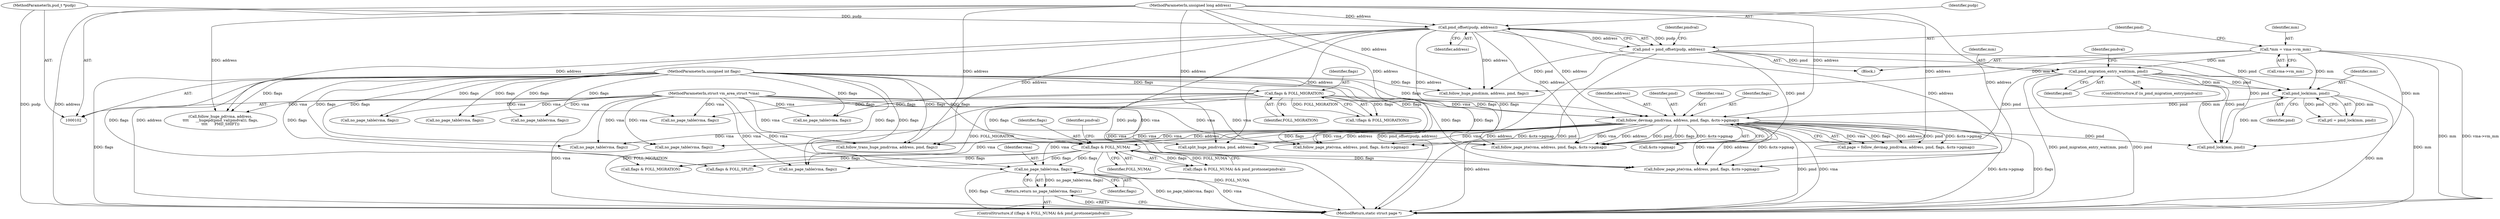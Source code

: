 digraph "0_linux_6b3a707736301c2128ca85ce85fb13f60b5e350a_5@pointer" {
"1000275" [label="(Call,no_page_table(vma, flags))"];
"1000237" [label="(Call,follow_devmap_pmd(vma, address, pmd, flags, &ctx->pgmap))"];
"1000103" [label="(MethodParameterIn,struct vm_area_struct *vma)"];
"1000121" [label="(Call,pmd_offset(pudp, address))"];
"1000105" [label="(MethodParameterIn,pud_t *pudp)"];
"1000104" [label="(MethodParameterIn,unsigned long address)"];
"1000232" [label="(Call,pmd_lock(mm, pmd))"];
"1000114" [label="(Call,*mm = vma->vm_mm)"];
"1000210" [label="(Call,pmd_migration_entry_wait(mm, pmd))"];
"1000119" [label="(Call,pmd = pmd_offset(pudp, address))"];
"1000194" [label="(Call,flags & FOLL_MIGRATION)"];
"1000106" [label="(MethodParameterIn,unsigned int flags)"];
"1000269" [label="(Call,flags & FOLL_NUMA)"];
"1000274" [label="(Return,return no_page_table(vma, flags);)"];
"1000275" [label="(Call,no_page_table(vma, flags))"];
"1000123" [label="(Identifier,address)"];
"1000267" [label="(ControlStructure,if ((flags & FOLL_NUMA) && pmd_protnone(pmdval)))"];
"1000242" [label="(Call,&ctx->pgmap)"];
"1000182" [label="(Call,no_page_table(vma, flags))"];
"1000169" [label="(Call,follow_huge_pd(vma, address,\n\t\t\t\t      __hugepd(pmd_val(pmdval)), flags,\n\t\t\t\t      PMD_SHIFT))"];
"1000269" [label="(Call,flags & FOLL_NUMA)"];
"1000276" [label="(Identifier,vma)"];
"1000103" [label="(MethodParameterIn,struct vm_area_struct *vma)"];
"1000233" [label="(Identifier,mm)"];
"1000104" [label="(MethodParameterIn,unsigned long address)"];
"1000237" [label="(Call,follow_devmap_pmd(vma, address, pmd, flags, &ctx->pgmap))"];
"1000308" [label="(Call,flags & FOLL_MIGRATION)"];
"1000120" [label="(Identifier,pmd)"];
"1000210" [label="(Call,pmd_migration_entry_wait(mm, pmd))"];
"1000106" [label="(MethodParameterIn,unsigned int flags)"];
"1000198" [label="(Call,no_page_table(vma, flags))"];
"1000194" [label="(Call,flags & FOLL_MIGRATION)"];
"1000214" [label="(Identifier,pmdval)"];
"1000115" [label="(Identifier,mm)"];
"1000125" [label="(Identifier,pmdval)"];
"1000121" [label="(Call,pmd_offset(pudp, address))"];
"1000239" [label="(Identifier,address)"];
"1000195" [label="(Identifier,flags)"];
"1000358" [label="(Call,split_huge_pmd(vma, pmd, address))"];
"1000425" [label="(MethodReturn,static struct page *)"];
"1000329" [label="(Call,follow_page_pte(vma, address, pmd, flags, &ctx->pgmap))"];
"1000222" [label="(Call,no_page_table(vma, flags))"];
"1000240" [label="(Identifier,pmd)"];
"1000158" [label="(Call,no_page_table(vma, flags))"];
"1000114" [label="(Call,*mm = vma->vm_mm)"];
"1000234" [label="(Identifier,pmd)"];
"1000196" [label="(Identifier,FOLL_MIGRATION)"];
"1000339" [label="(Call,flags & FOLL_SPLIT)"];
"1000230" [label="(Call,ptl = pmd_lock(mm, pmd))"];
"1000212" [label="(Identifier,pmd)"];
"1000271" [label="(Identifier,FOLL_NUMA)"];
"1000390" [label="(Call,no_page_table(vma, flags))"];
"1000122" [label="(Identifier,pudp)"];
"1000105" [label="(MethodParameterIn,pud_t *pudp)"];
"1000133" [label="(Call,no_page_table(vma, flags))"];
"1000238" [label="(Identifier,vma)"];
"1000277" [label="(Identifier,flags)"];
"1000398" [label="(Call,follow_page_pte(vma, address, pmd, flags, &ctx->pgmap))"];
"1000211" [label="(Identifier,mm)"];
"1000258" [label="(Call,follow_page_pte(vma, address, pmd, flags, &ctx->pgmap))"];
"1000119" [label="(Call,pmd = pmd_offset(pudp, address))"];
"1000241" [label="(Identifier,flags)"];
"1000293" [label="(Call,no_page_table(vma, flags))"];
"1000116" [label="(Call,vma->vm_mm)"];
"1000108" [label="(Block,)"];
"1000312" [label="(Call,no_page_table(vma, flags))"];
"1000273" [label="(Identifier,pmdval)"];
"1000148" [label="(Call,follow_huge_pmd(mm, address, pmd, flags))"];
"1000268" [label="(Call,(flags & FOLL_NUMA) && pmd_protnone(pmdval))"];
"1000409" [label="(Call,follow_trans_huge_pmd(vma, address, pmd, flags))"];
"1000193" [label="(Call,!(flags & FOLL_MIGRATION))"];
"1000207" [label="(ControlStructure,if (is_pmd_migration_entry(pmdval)))"];
"1000232" [label="(Call,pmd_lock(mm, pmd))"];
"1000274" [label="(Return,return no_page_table(vma, flags);)"];
"1000281" [label="(Call,pmd_lock(mm, pmd))"];
"1000270" [label="(Identifier,flags)"];
"1000235" [label="(Call,page = follow_devmap_pmd(vma, address, pmd, flags, &ctx->pgmap))"];
"1000275" -> "1000274"  [label="AST: "];
"1000275" -> "1000277"  [label="CFG: "];
"1000276" -> "1000275"  [label="AST: "];
"1000277" -> "1000275"  [label="AST: "];
"1000274" -> "1000275"  [label="CFG: "];
"1000275" -> "1000425"  [label="DDG: no_page_table(vma, flags)"];
"1000275" -> "1000425"  [label="DDG: vma"];
"1000275" -> "1000425"  [label="DDG: flags"];
"1000275" -> "1000274"  [label="DDG: no_page_table(vma, flags)"];
"1000237" -> "1000275"  [label="DDG: vma"];
"1000103" -> "1000275"  [label="DDG: vma"];
"1000269" -> "1000275"  [label="DDG: flags"];
"1000106" -> "1000275"  [label="DDG: flags"];
"1000237" -> "1000235"  [label="AST: "];
"1000237" -> "1000242"  [label="CFG: "];
"1000238" -> "1000237"  [label="AST: "];
"1000239" -> "1000237"  [label="AST: "];
"1000240" -> "1000237"  [label="AST: "];
"1000241" -> "1000237"  [label="AST: "];
"1000242" -> "1000237"  [label="AST: "];
"1000235" -> "1000237"  [label="CFG: "];
"1000237" -> "1000425"  [label="DDG: address"];
"1000237" -> "1000425"  [label="DDG: pmd"];
"1000237" -> "1000425"  [label="DDG: vma"];
"1000237" -> "1000425"  [label="DDG: &ctx->pgmap"];
"1000237" -> "1000425"  [label="DDG: flags"];
"1000237" -> "1000235"  [label="DDG: vma"];
"1000237" -> "1000235"  [label="DDG: flags"];
"1000237" -> "1000235"  [label="DDG: address"];
"1000237" -> "1000235"  [label="DDG: pmd"];
"1000237" -> "1000235"  [label="DDG: &ctx->pgmap"];
"1000103" -> "1000237"  [label="DDG: vma"];
"1000121" -> "1000237"  [label="DDG: address"];
"1000104" -> "1000237"  [label="DDG: address"];
"1000232" -> "1000237"  [label="DDG: pmd"];
"1000194" -> "1000237"  [label="DDG: flags"];
"1000106" -> "1000237"  [label="DDG: flags"];
"1000237" -> "1000258"  [label="DDG: vma"];
"1000237" -> "1000258"  [label="DDG: address"];
"1000237" -> "1000258"  [label="DDG: pmd"];
"1000237" -> "1000258"  [label="DDG: flags"];
"1000237" -> "1000258"  [label="DDG: &ctx->pgmap"];
"1000237" -> "1000269"  [label="DDG: flags"];
"1000237" -> "1000281"  [label="DDG: pmd"];
"1000237" -> "1000293"  [label="DDG: vma"];
"1000237" -> "1000312"  [label="DDG: vma"];
"1000237" -> "1000329"  [label="DDG: vma"];
"1000237" -> "1000329"  [label="DDG: address"];
"1000237" -> "1000329"  [label="DDG: &ctx->pgmap"];
"1000237" -> "1000358"  [label="DDG: vma"];
"1000237" -> "1000358"  [label="DDG: address"];
"1000237" -> "1000390"  [label="DDG: vma"];
"1000237" -> "1000398"  [label="DDG: vma"];
"1000237" -> "1000398"  [label="DDG: address"];
"1000237" -> "1000398"  [label="DDG: &ctx->pgmap"];
"1000237" -> "1000409"  [label="DDG: vma"];
"1000237" -> "1000409"  [label="DDG: address"];
"1000103" -> "1000102"  [label="AST: "];
"1000103" -> "1000425"  [label="DDG: vma"];
"1000103" -> "1000133"  [label="DDG: vma"];
"1000103" -> "1000158"  [label="DDG: vma"];
"1000103" -> "1000169"  [label="DDG: vma"];
"1000103" -> "1000182"  [label="DDG: vma"];
"1000103" -> "1000198"  [label="DDG: vma"];
"1000103" -> "1000222"  [label="DDG: vma"];
"1000103" -> "1000258"  [label="DDG: vma"];
"1000103" -> "1000293"  [label="DDG: vma"];
"1000103" -> "1000312"  [label="DDG: vma"];
"1000103" -> "1000329"  [label="DDG: vma"];
"1000103" -> "1000358"  [label="DDG: vma"];
"1000103" -> "1000390"  [label="DDG: vma"];
"1000103" -> "1000398"  [label="DDG: vma"];
"1000103" -> "1000409"  [label="DDG: vma"];
"1000121" -> "1000119"  [label="AST: "];
"1000121" -> "1000123"  [label="CFG: "];
"1000122" -> "1000121"  [label="AST: "];
"1000123" -> "1000121"  [label="AST: "];
"1000119" -> "1000121"  [label="CFG: "];
"1000121" -> "1000425"  [label="DDG: address"];
"1000121" -> "1000425"  [label="DDG: pudp"];
"1000121" -> "1000119"  [label="DDG: pudp"];
"1000121" -> "1000119"  [label="DDG: address"];
"1000105" -> "1000121"  [label="DDG: pudp"];
"1000104" -> "1000121"  [label="DDG: address"];
"1000121" -> "1000148"  [label="DDG: address"];
"1000121" -> "1000169"  [label="DDG: address"];
"1000121" -> "1000258"  [label="DDG: address"];
"1000121" -> "1000329"  [label="DDG: address"];
"1000121" -> "1000358"  [label="DDG: address"];
"1000121" -> "1000398"  [label="DDG: address"];
"1000121" -> "1000409"  [label="DDG: address"];
"1000105" -> "1000102"  [label="AST: "];
"1000105" -> "1000425"  [label="DDG: pudp"];
"1000104" -> "1000102"  [label="AST: "];
"1000104" -> "1000425"  [label="DDG: address"];
"1000104" -> "1000148"  [label="DDG: address"];
"1000104" -> "1000169"  [label="DDG: address"];
"1000104" -> "1000258"  [label="DDG: address"];
"1000104" -> "1000329"  [label="DDG: address"];
"1000104" -> "1000358"  [label="DDG: address"];
"1000104" -> "1000398"  [label="DDG: address"];
"1000104" -> "1000409"  [label="DDG: address"];
"1000232" -> "1000230"  [label="AST: "];
"1000232" -> "1000234"  [label="CFG: "];
"1000233" -> "1000232"  [label="AST: "];
"1000234" -> "1000232"  [label="AST: "];
"1000230" -> "1000232"  [label="CFG: "];
"1000232" -> "1000425"  [label="DDG: mm"];
"1000232" -> "1000230"  [label="DDG: mm"];
"1000232" -> "1000230"  [label="DDG: pmd"];
"1000114" -> "1000232"  [label="DDG: mm"];
"1000210" -> "1000232"  [label="DDG: mm"];
"1000210" -> "1000232"  [label="DDG: pmd"];
"1000119" -> "1000232"  [label="DDG: pmd"];
"1000232" -> "1000281"  [label="DDG: mm"];
"1000114" -> "1000108"  [label="AST: "];
"1000114" -> "1000116"  [label="CFG: "];
"1000115" -> "1000114"  [label="AST: "];
"1000116" -> "1000114"  [label="AST: "];
"1000120" -> "1000114"  [label="CFG: "];
"1000114" -> "1000425"  [label="DDG: mm"];
"1000114" -> "1000425"  [label="DDG: vma->vm_mm"];
"1000114" -> "1000148"  [label="DDG: mm"];
"1000114" -> "1000210"  [label="DDG: mm"];
"1000114" -> "1000281"  [label="DDG: mm"];
"1000210" -> "1000207"  [label="AST: "];
"1000210" -> "1000212"  [label="CFG: "];
"1000211" -> "1000210"  [label="AST: "];
"1000212" -> "1000210"  [label="AST: "];
"1000214" -> "1000210"  [label="CFG: "];
"1000210" -> "1000425"  [label="DDG: pmd_migration_entry_wait(mm, pmd)"];
"1000210" -> "1000425"  [label="DDG: pmd"];
"1000210" -> "1000425"  [label="DDG: mm"];
"1000119" -> "1000210"  [label="DDG: pmd"];
"1000210" -> "1000258"  [label="DDG: pmd"];
"1000210" -> "1000281"  [label="DDG: mm"];
"1000210" -> "1000281"  [label="DDG: pmd"];
"1000119" -> "1000108"  [label="AST: "];
"1000120" -> "1000119"  [label="AST: "];
"1000125" -> "1000119"  [label="CFG: "];
"1000119" -> "1000425"  [label="DDG: pmd_offset(pudp, address)"];
"1000119" -> "1000425"  [label="DDG: pmd"];
"1000119" -> "1000148"  [label="DDG: pmd"];
"1000119" -> "1000258"  [label="DDG: pmd"];
"1000119" -> "1000281"  [label="DDG: pmd"];
"1000194" -> "1000193"  [label="AST: "];
"1000194" -> "1000196"  [label="CFG: "];
"1000195" -> "1000194"  [label="AST: "];
"1000196" -> "1000194"  [label="AST: "];
"1000193" -> "1000194"  [label="CFG: "];
"1000194" -> "1000425"  [label="DDG: FOLL_MIGRATION"];
"1000194" -> "1000193"  [label="DDG: flags"];
"1000194" -> "1000193"  [label="DDG: FOLL_MIGRATION"];
"1000106" -> "1000194"  [label="DDG: flags"];
"1000194" -> "1000198"  [label="DDG: flags"];
"1000194" -> "1000222"  [label="DDG: flags"];
"1000194" -> "1000258"  [label="DDG: flags"];
"1000194" -> "1000269"  [label="DDG: flags"];
"1000194" -> "1000308"  [label="DDG: FOLL_MIGRATION"];
"1000106" -> "1000102"  [label="AST: "];
"1000106" -> "1000425"  [label="DDG: flags"];
"1000106" -> "1000133"  [label="DDG: flags"];
"1000106" -> "1000148"  [label="DDG: flags"];
"1000106" -> "1000158"  [label="DDG: flags"];
"1000106" -> "1000169"  [label="DDG: flags"];
"1000106" -> "1000182"  [label="DDG: flags"];
"1000106" -> "1000198"  [label="DDG: flags"];
"1000106" -> "1000222"  [label="DDG: flags"];
"1000106" -> "1000258"  [label="DDG: flags"];
"1000106" -> "1000269"  [label="DDG: flags"];
"1000106" -> "1000293"  [label="DDG: flags"];
"1000106" -> "1000308"  [label="DDG: flags"];
"1000106" -> "1000312"  [label="DDG: flags"];
"1000106" -> "1000329"  [label="DDG: flags"];
"1000106" -> "1000339"  [label="DDG: flags"];
"1000106" -> "1000390"  [label="DDG: flags"];
"1000106" -> "1000398"  [label="DDG: flags"];
"1000106" -> "1000409"  [label="DDG: flags"];
"1000269" -> "1000268"  [label="AST: "];
"1000269" -> "1000271"  [label="CFG: "];
"1000270" -> "1000269"  [label="AST: "];
"1000271" -> "1000269"  [label="AST: "];
"1000273" -> "1000269"  [label="CFG: "];
"1000268" -> "1000269"  [label="CFG: "];
"1000269" -> "1000425"  [label="DDG: FOLL_NUMA"];
"1000269" -> "1000268"  [label="DDG: flags"];
"1000269" -> "1000268"  [label="DDG: FOLL_NUMA"];
"1000269" -> "1000293"  [label="DDG: flags"];
"1000269" -> "1000308"  [label="DDG: flags"];
"1000269" -> "1000329"  [label="DDG: flags"];
"1000269" -> "1000339"  [label="DDG: flags"];
"1000274" -> "1000267"  [label="AST: "];
"1000425" -> "1000274"  [label="CFG: "];
"1000274" -> "1000425"  [label="DDG: <RET>"];
}

